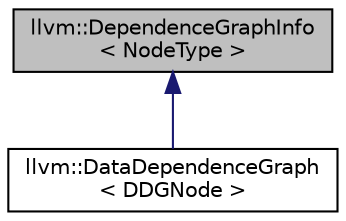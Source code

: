 digraph "llvm::DependenceGraphInfo&lt; NodeType &gt;"
{
 // LATEX_PDF_SIZE
  bgcolor="transparent";
  edge [fontname="Helvetica",fontsize="10",labelfontname="Helvetica",labelfontsize="10"];
  node [fontname="Helvetica",fontsize="10",shape=record];
  Node1 [label="llvm::DependenceGraphInfo\l\< NodeType \>",height=0.2,width=0.4,color="black", fillcolor="grey75", style="filled", fontcolor="black",tooltip="Encapsulate some common data and functionality needed for different variations of data dependence gra..."];
  Node1 -> Node2 [dir="back",color="midnightblue",fontsize="10",style="solid",fontname="Helvetica"];
  Node2 [label="llvm::DataDependenceGraph\l\< DDGNode \>",height=0.2,width=0.4,color="black",URL="$classllvm_1_1DataDependenceGraph.html",tooltip="Data Dependency Graph."];
}
